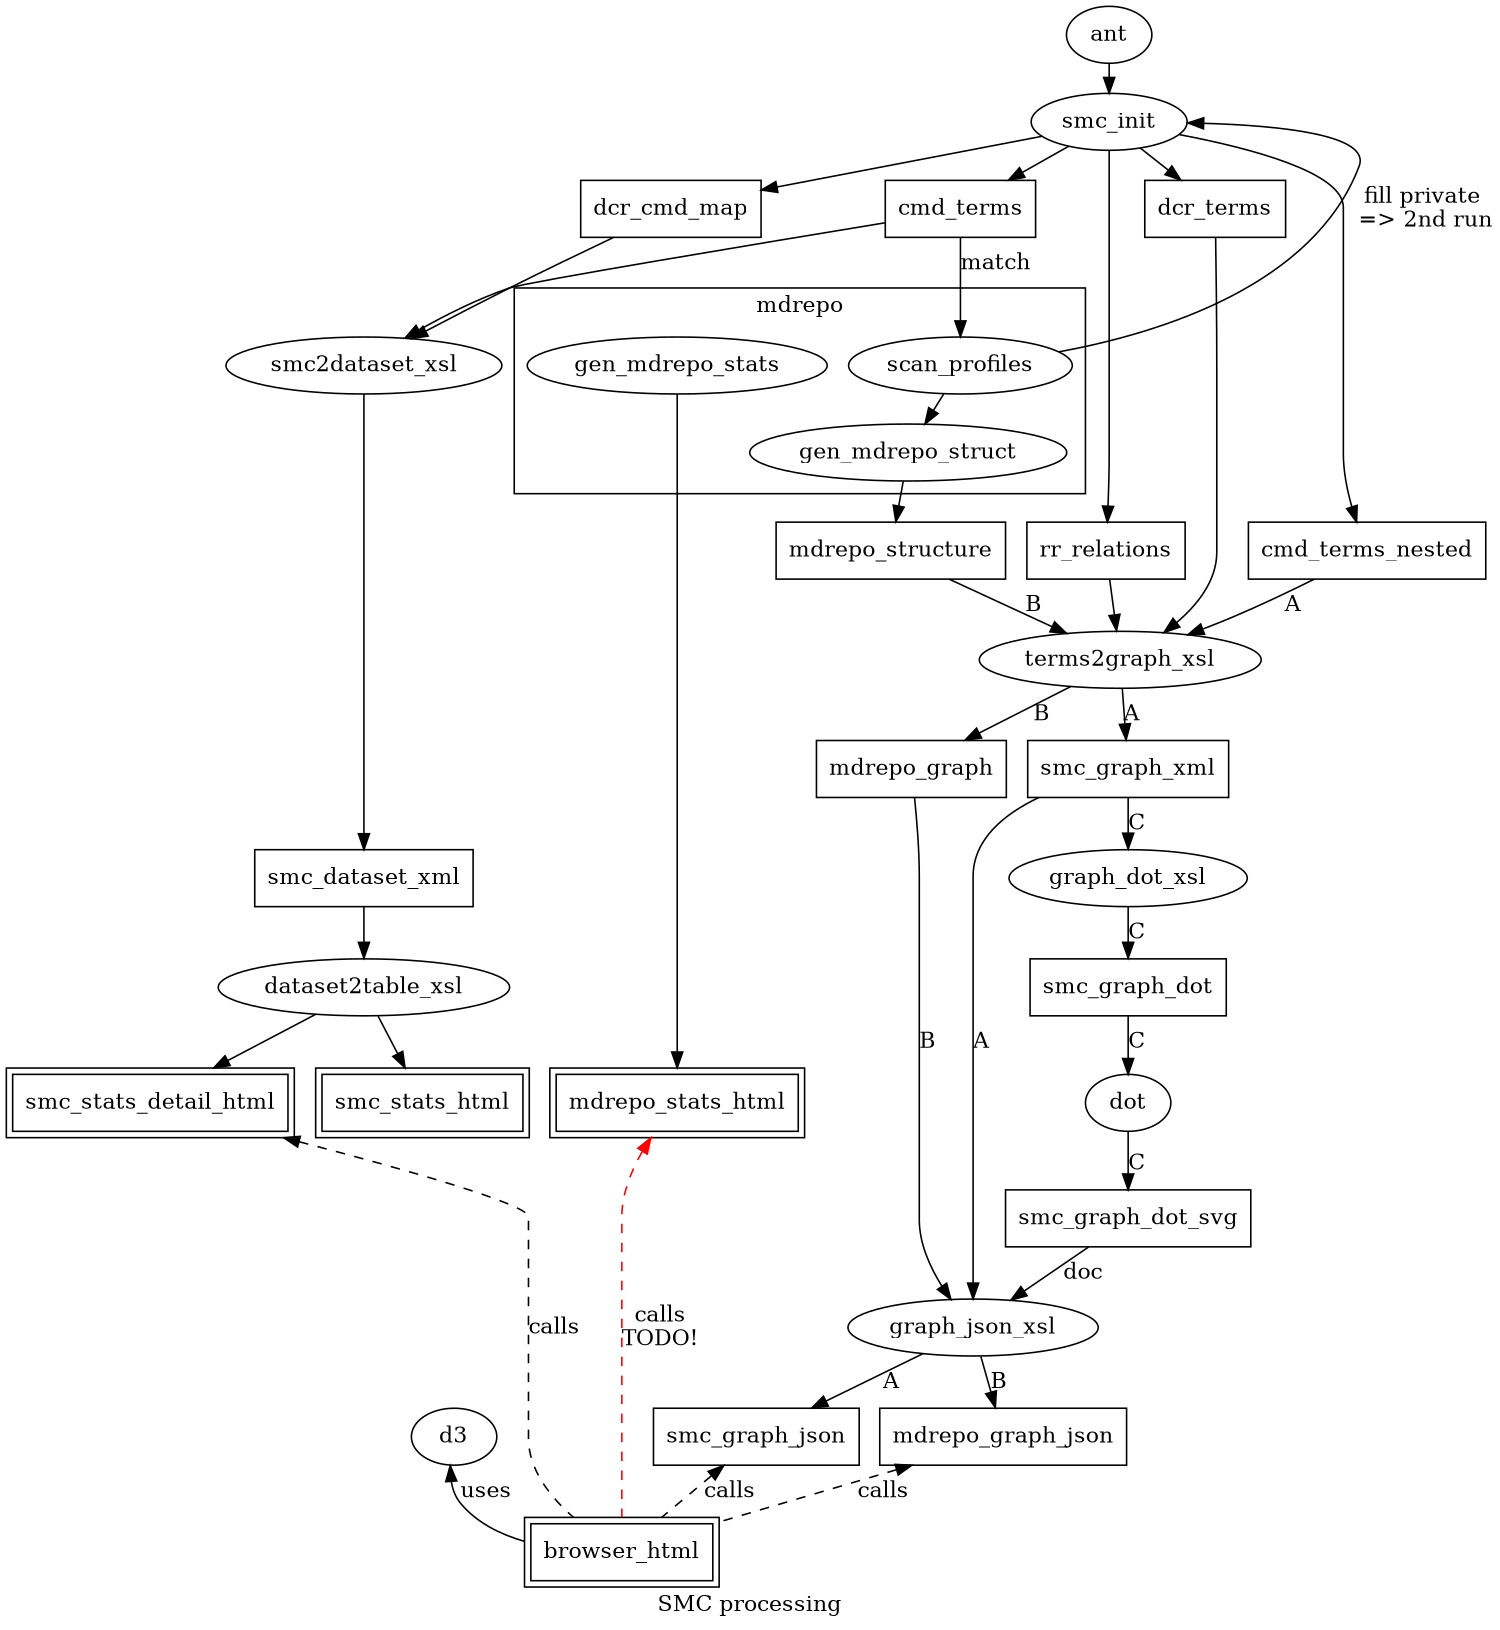 /* 

dot -osmc_processing.png -Tpng smc_processing.dot

*/
digraph smc_processing {
  label="SMC processing";
	rankdir=TB;
	size="10,11";		
	ranksep=0.25;
	nodesep=0.18;

	/* graph [compound=true,
		mclimit=4,		
		remincross=true,
		nodesep = 0.1;	
	size="12,12";		
	];
	*/

/*
node [shape=none];
context;
term; */

/* data elements */
node [shape=box];
dcr_terms;
cmd_terms;
cmd_terms_nested;
dcr_cmd_map;
rr_relations 
smc_graph_xml;
smc_graph_dot;
smc_graph_dot_svg;
smc_graph_json;
smc_dataset_xml;

/* dcr_terms_skos_rdf; */
mdrepo_structure;
mdrepo_graph;
mdrepo_graph_json;



/* processing, code  */
node [shape=ellipse];
	ant;
	
	d3;
	dot;
	smc_init;	
	graph_dot_xsl;
	terms2graph_xsl;
	graph_json_xsl;
	smc2dataset_xsl;
	dataset2table_xsl;
	
	subgraph cluster_mdrepo {
		label="mdrepo";
	
	scan_profiles;
	gen_mdrepo_struct;
	gen_mdrepo_stats;
	
	}
	
/*	dcr_smc2skos_xsl;
	smc_stats_xsl;	
 	openskos_upload; */
	

/* user "interfaces"  - human readable output */ 
node [shape=box, peripheries=2];
smc_stats_html;
browser_html;
mdrepo_stats_html;
smc_stats_detail_html;
/* openskos_smc;*/


	subgraph order {
	rank=same;
	dot;
		smc_stats_html;
		mdrepo_stats_html;
		smc_stats_detail_html;
	}

/* context -> list;
term -> map; */


ant -> smc_init -> cmd_terms_nested;
smc_init -> dcr_cmd_map;
smc_init -> dcr_terms;
smc_init -> cmd_terms;
smc_init -> rr_relations;
cmd_terms_nested -> terms2graph_xsl -> smc_graph_xml [label=A];
dcr_terms -> terms2graph_xsl;
rr_relations -> terms2graph_xsl;

smc_graph_xml -> graph_dot_xsl -> smc_graph_dot  -> dot -> smc_graph_dot_svg [label=C]; 

smc_graph_xml -> graph_json_xsl -> smc_graph_json [label=A]; 
smc_graph_dot_svg -> graph_json_xsl [label="doc"];

d3 -> browser_html [dir=back, label=uses];
smc_graph_json -> browser_html [dir=back, style=dashed, label=calls];
mdrepo_graph_json -> browser_html [dir=back, style=dashed, label=calls];
smc_stats_detail_html -> browser_html [dir=back, style=dashed, label=calls];


gen_mdrepo_stats ->  mdrepo_stats_html;
mdrepo_stats_html -> browser_html [dir=back, style=dashed, color=red, label="calls\nTODO!"];
gen_mdrepo_struct -> mdrepo_structure;
mdrepo_structure -> terms2graph_xsl -> mdrepo_graph -> graph_json_xsl -> mdrepo_graph_json [label=B];
scan_profiles -> gen_mdrepo_struct;


/* obsoleted 
dcr_cmd_map -> smc_stats_xsl -> smc_stats_html; 
cmd_terms -> smc_stats_xsl;
*/
dcr_cmd_map -> smc2dataset_xsl -> smc_dataset_xml -> dataset2table_xsl -> smc_stats_detail_html;
cmd_terms -> smc2dataset_xsl;

cmd_terms -> scan_profiles [label=match];
scan_profiles -> smc_init[constraint=false, label="fill private\n => 2nd run"];


dataset2table_xsl -> smc_stats_html;

/* obsoleted
dcr_terms -> dcr_smc2skos_xsl -> dcr_terms_skos_rdf -> openskos_upload -> openskos_smc;
*/


}
